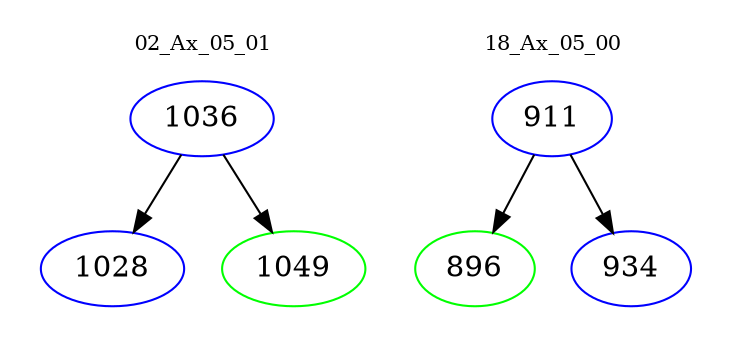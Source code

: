 digraph{
subgraph cluster_0 {
color = white
label = "02_Ax_05_01";
fontsize=10;
T0_1036 [label="1036", color="blue"]
T0_1036 -> T0_1028 [color="black"]
T0_1028 [label="1028", color="blue"]
T0_1036 -> T0_1049 [color="black"]
T0_1049 [label="1049", color="green"]
}
subgraph cluster_1 {
color = white
label = "18_Ax_05_00";
fontsize=10;
T1_911 [label="911", color="blue"]
T1_911 -> T1_896 [color="black"]
T1_896 [label="896", color="green"]
T1_911 -> T1_934 [color="black"]
T1_934 [label="934", color="blue"]
}
}
